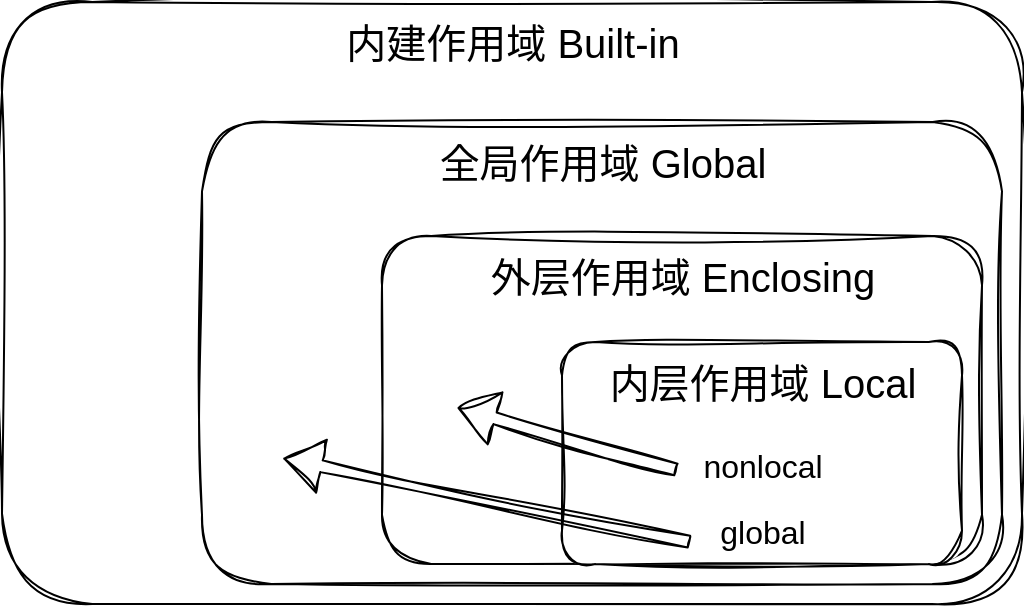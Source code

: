 <mxfile>
    <diagram id="Yk5eDoZOZOtOhMbKeIZ_" name="Page-1">
        <mxGraphModel dx="810" dy="575" grid="0" gridSize="10" guides="1" tooltips="1" connect="1" arrows="1" fold="1" page="1" pageScale="1" pageWidth="4681" pageHeight="3300" math="0" shadow="0">
            <root>
                <mxCell id="0"/>
                <mxCell id="1" parent="0"/>
                <mxCell id="2" value="" style="rounded=1;whiteSpace=wrap;html=1;sketch=1;hachureGap=4;jiggle=2;curveFitting=1;fontFamily=Architects Daughter;fontSource=https%3A%2F%2Ffonts.googleapis.com%2Fcss%3Ffamily%3DArchitects%2BDaughter;fontSize=20;" parent="1" vertex="1">
                    <mxGeometry x="90" y="269" width="510" height="301" as="geometry"/>
                </mxCell>
                <mxCell id="3" value="" style="rounded=1;whiteSpace=wrap;html=1;sketch=1;hachureGap=4;jiggle=2;curveFitting=1;fontFamily=Architects Daughter;fontSource=https%3A%2F%2Ffonts.googleapis.com%2Fcss%3Ffamily%3DArchitects%2BDaughter;fontSize=20;" parent="1" vertex="1">
                    <mxGeometry x="190" y="329" width="400" height="231" as="geometry"/>
                </mxCell>
                <mxCell id="4" value="" style="rounded=1;whiteSpace=wrap;html=1;sketch=1;hachureGap=4;jiggle=2;curveFitting=1;fontFamily=Architects Daughter;fontSource=https%3A%2F%2Ffonts.googleapis.com%2Fcss%3Ffamily%3DArchitects%2BDaughter;fontSize=20;" parent="1" vertex="1">
                    <mxGeometry x="280" y="386" width="300" height="164" as="geometry"/>
                </mxCell>
                <mxCell id="5" value="" style="rounded=1;whiteSpace=wrap;html=1;sketch=1;hachureGap=4;jiggle=2;curveFitting=1;fontFamily=Architects Daughter;fontSource=https%3A%2F%2Ffonts.googleapis.com%2Fcss%3Ffamily%3DArchitects%2BDaughter;fontSize=20;" parent="1" vertex="1">
                    <mxGeometry x="370" y="439" width="200" height="111" as="geometry"/>
                </mxCell>
                <mxCell id="6" value="内建作用域 Built-in" style="text;html=1;align=center;verticalAlign=middle;resizable=0;points=[];autosize=1;strokeColor=none;fillColor=none;fontSize=20;fontFamily=Helvetica;sketch=1;hachureGap=4;jiggle=2;curveFitting=1;" vertex="1" parent="1">
                    <mxGeometry x="250" y="269" width="190" height="40" as="geometry"/>
                </mxCell>
                <mxCell id="7" value="全局作用域 Global" style="text;html=1;align=center;verticalAlign=middle;resizable=0;points=[];autosize=1;strokeColor=none;fillColor=none;fontSize=20;fontFamily=Helvetica;sketch=1;hachureGap=4;jiggle=2;curveFitting=1;" vertex="1" parent="1">
                    <mxGeometry x="295" y="329" width="190" height="40" as="geometry"/>
                </mxCell>
                <mxCell id="8" value="外层作用域 Enclosing" style="text;html=1;align=center;verticalAlign=middle;resizable=0;points=[];autosize=1;strokeColor=none;fillColor=none;fontSize=20;fontFamily=Helvetica;sketch=1;hachureGap=4;jiggle=2;curveFitting=1;" vertex="1" parent="1">
                    <mxGeometry x="320" y="386" width="220" height="40" as="geometry"/>
                </mxCell>
                <mxCell id="9" value="内层作用域 Local" style="text;html=1;align=center;verticalAlign=middle;resizable=0;points=[];autosize=1;strokeColor=none;fillColor=none;fontSize=20;fontFamily=Helvetica;sketch=1;hachureGap=4;jiggle=2;curveFitting=1;" vertex="1" parent="1">
                    <mxGeometry x="380" y="439" width="180" height="40" as="geometry"/>
                </mxCell>
                <mxCell id="10" value="global" style="text;html=1;align=center;verticalAlign=middle;resizable=0;points=[];autosize=1;strokeColor=none;fillColor=none;fontSize=16;fontFamily=Helvetica;sketch=1;hachureGap=4;jiggle=2;curveFitting=1;fontSource=https%3A%2F%2Ffonts.googleapis.com%2Fcss%3Ffamily%3DArchitects%2BDaughter;" vertex="1" parent="1">
                    <mxGeometry x="435" y="519" width="70" height="30" as="geometry"/>
                </mxCell>
                <mxCell id="11" value="&lt;font style=&quot;font-size: 16px;&quot;&gt;nonlocal&lt;/font&gt;" style="text;html=1;align=center;verticalAlign=middle;resizable=0;points=[];autosize=1;strokeColor=none;fillColor=none;fontSize=20;fontFamily=Helvetica;sketch=1;hachureGap=4;jiggle=2;curveFitting=1;fontSource=https%3A%2F%2Ffonts.googleapis.com%2Fcss%3Ffamily%3DArchitects%2BDaughter;" vertex="1" parent="1">
                    <mxGeometry x="430" y="479" width="80" height="40" as="geometry"/>
                </mxCell>
                <mxCell id="12" value="" style="shape=flexArrow;endArrow=classic;html=1;sketch=1;hachureGap=4;jiggle=2;curveFitting=1;fontFamily=Helvetica;fontSize=12;exitX=-0.032;exitY=0.597;exitDx=0;exitDy=0;exitPerimeter=0;rounded=1;shadow=0;width=6;movable=1;resizable=1;rotatable=1;deletable=1;editable=1;connectable=1;entryX=1.013;entryY=0.562;entryDx=0;entryDy=0;entryPerimeter=0;" edge="1" parent="1" source="11">
                    <mxGeometry width="50" height="50" relative="1" as="geometry">
                        <mxPoint x="295" y="480" as="sourcePoint"/>
                        <mxPoint x="317.78" y="471.862" as="targetPoint"/>
                    </mxGeometry>
                </mxCell>
                <mxCell id="13" value="" style="shape=flexArrow;endArrow=classic;html=1;rounded=1;shadow=0;sketch=1;hachureGap=4;jiggle=2;curveFitting=1;fontFamily=Helvetica;fontSize=12;entryX=1.044;entryY=0.59;entryDx=0;entryDy=0;exitX=-0.015;exitY=0.663;exitDx=0;exitDy=0;exitPerimeter=0;width=6;entryPerimeter=0;" edge="1" parent="1" source="10">
                    <mxGeometry width="50" height="50" relative="1" as="geometry">
                        <mxPoint x="366" y="434" as="sourcePoint"/>
                        <mxPoint x="230.64" y="497.2" as="targetPoint"/>
                    </mxGeometry>
                </mxCell>
            </root>
        </mxGraphModel>
    </diagram>
</mxfile>